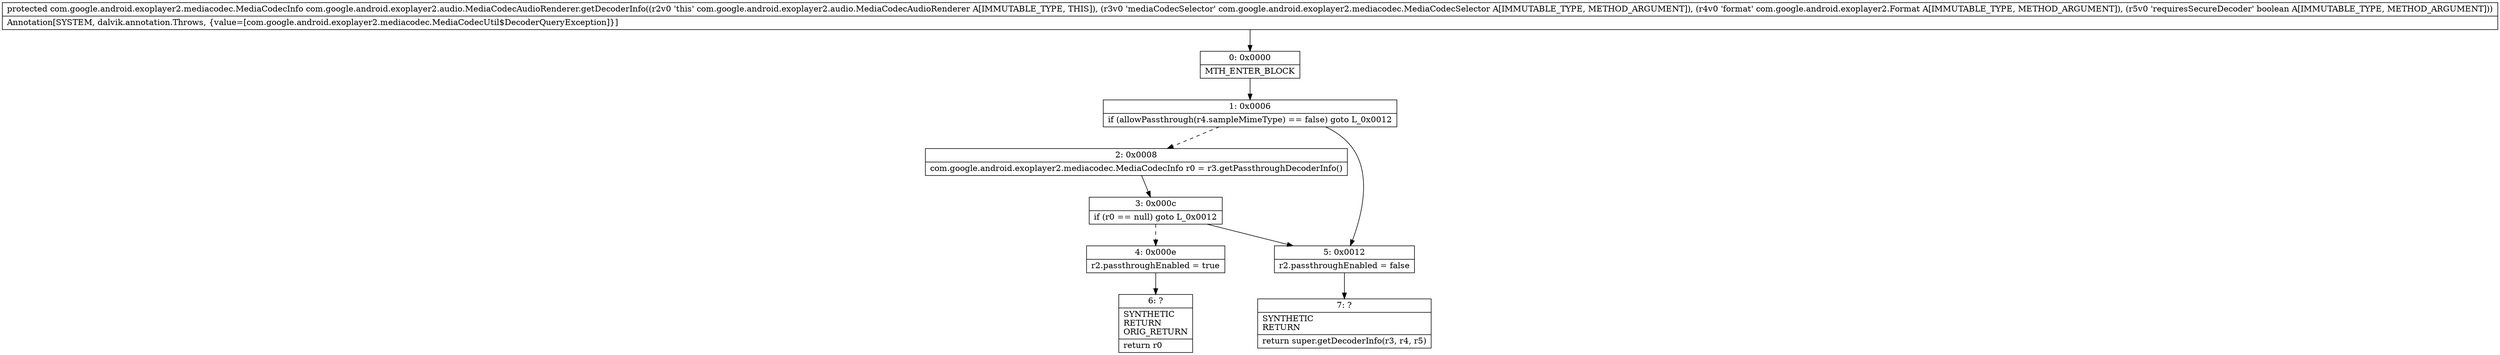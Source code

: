 digraph "CFG forcom.google.android.exoplayer2.audio.MediaCodecAudioRenderer.getDecoderInfo(Lcom\/google\/android\/exoplayer2\/mediacodec\/MediaCodecSelector;Lcom\/google\/android\/exoplayer2\/Format;Z)Lcom\/google\/android\/exoplayer2\/mediacodec\/MediaCodecInfo;" {
Node_0 [shape=record,label="{0\:\ 0x0000|MTH_ENTER_BLOCK\l}"];
Node_1 [shape=record,label="{1\:\ 0x0006|if (allowPassthrough(r4.sampleMimeType) == false) goto L_0x0012\l}"];
Node_2 [shape=record,label="{2\:\ 0x0008|com.google.android.exoplayer2.mediacodec.MediaCodecInfo r0 = r3.getPassthroughDecoderInfo()\l}"];
Node_3 [shape=record,label="{3\:\ 0x000c|if (r0 == null) goto L_0x0012\l}"];
Node_4 [shape=record,label="{4\:\ 0x000e|r2.passthroughEnabled = true\l}"];
Node_5 [shape=record,label="{5\:\ 0x0012|r2.passthroughEnabled = false\l}"];
Node_6 [shape=record,label="{6\:\ ?|SYNTHETIC\lRETURN\lORIG_RETURN\l|return r0\l}"];
Node_7 [shape=record,label="{7\:\ ?|SYNTHETIC\lRETURN\l|return super.getDecoderInfo(r3, r4, r5)\l}"];
MethodNode[shape=record,label="{protected com.google.android.exoplayer2.mediacodec.MediaCodecInfo com.google.android.exoplayer2.audio.MediaCodecAudioRenderer.getDecoderInfo((r2v0 'this' com.google.android.exoplayer2.audio.MediaCodecAudioRenderer A[IMMUTABLE_TYPE, THIS]), (r3v0 'mediaCodecSelector' com.google.android.exoplayer2.mediacodec.MediaCodecSelector A[IMMUTABLE_TYPE, METHOD_ARGUMENT]), (r4v0 'format' com.google.android.exoplayer2.Format A[IMMUTABLE_TYPE, METHOD_ARGUMENT]), (r5v0 'requiresSecureDecoder' boolean A[IMMUTABLE_TYPE, METHOD_ARGUMENT]))  | Annotation[SYSTEM, dalvik.annotation.Throws, \{value=[com.google.android.exoplayer2.mediacodec.MediaCodecUtil$DecoderQueryException]\}]\l}"];
MethodNode -> Node_0;
Node_0 -> Node_1;
Node_1 -> Node_2[style=dashed];
Node_1 -> Node_5;
Node_2 -> Node_3;
Node_3 -> Node_4[style=dashed];
Node_3 -> Node_5;
Node_4 -> Node_6;
Node_5 -> Node_7;
}


